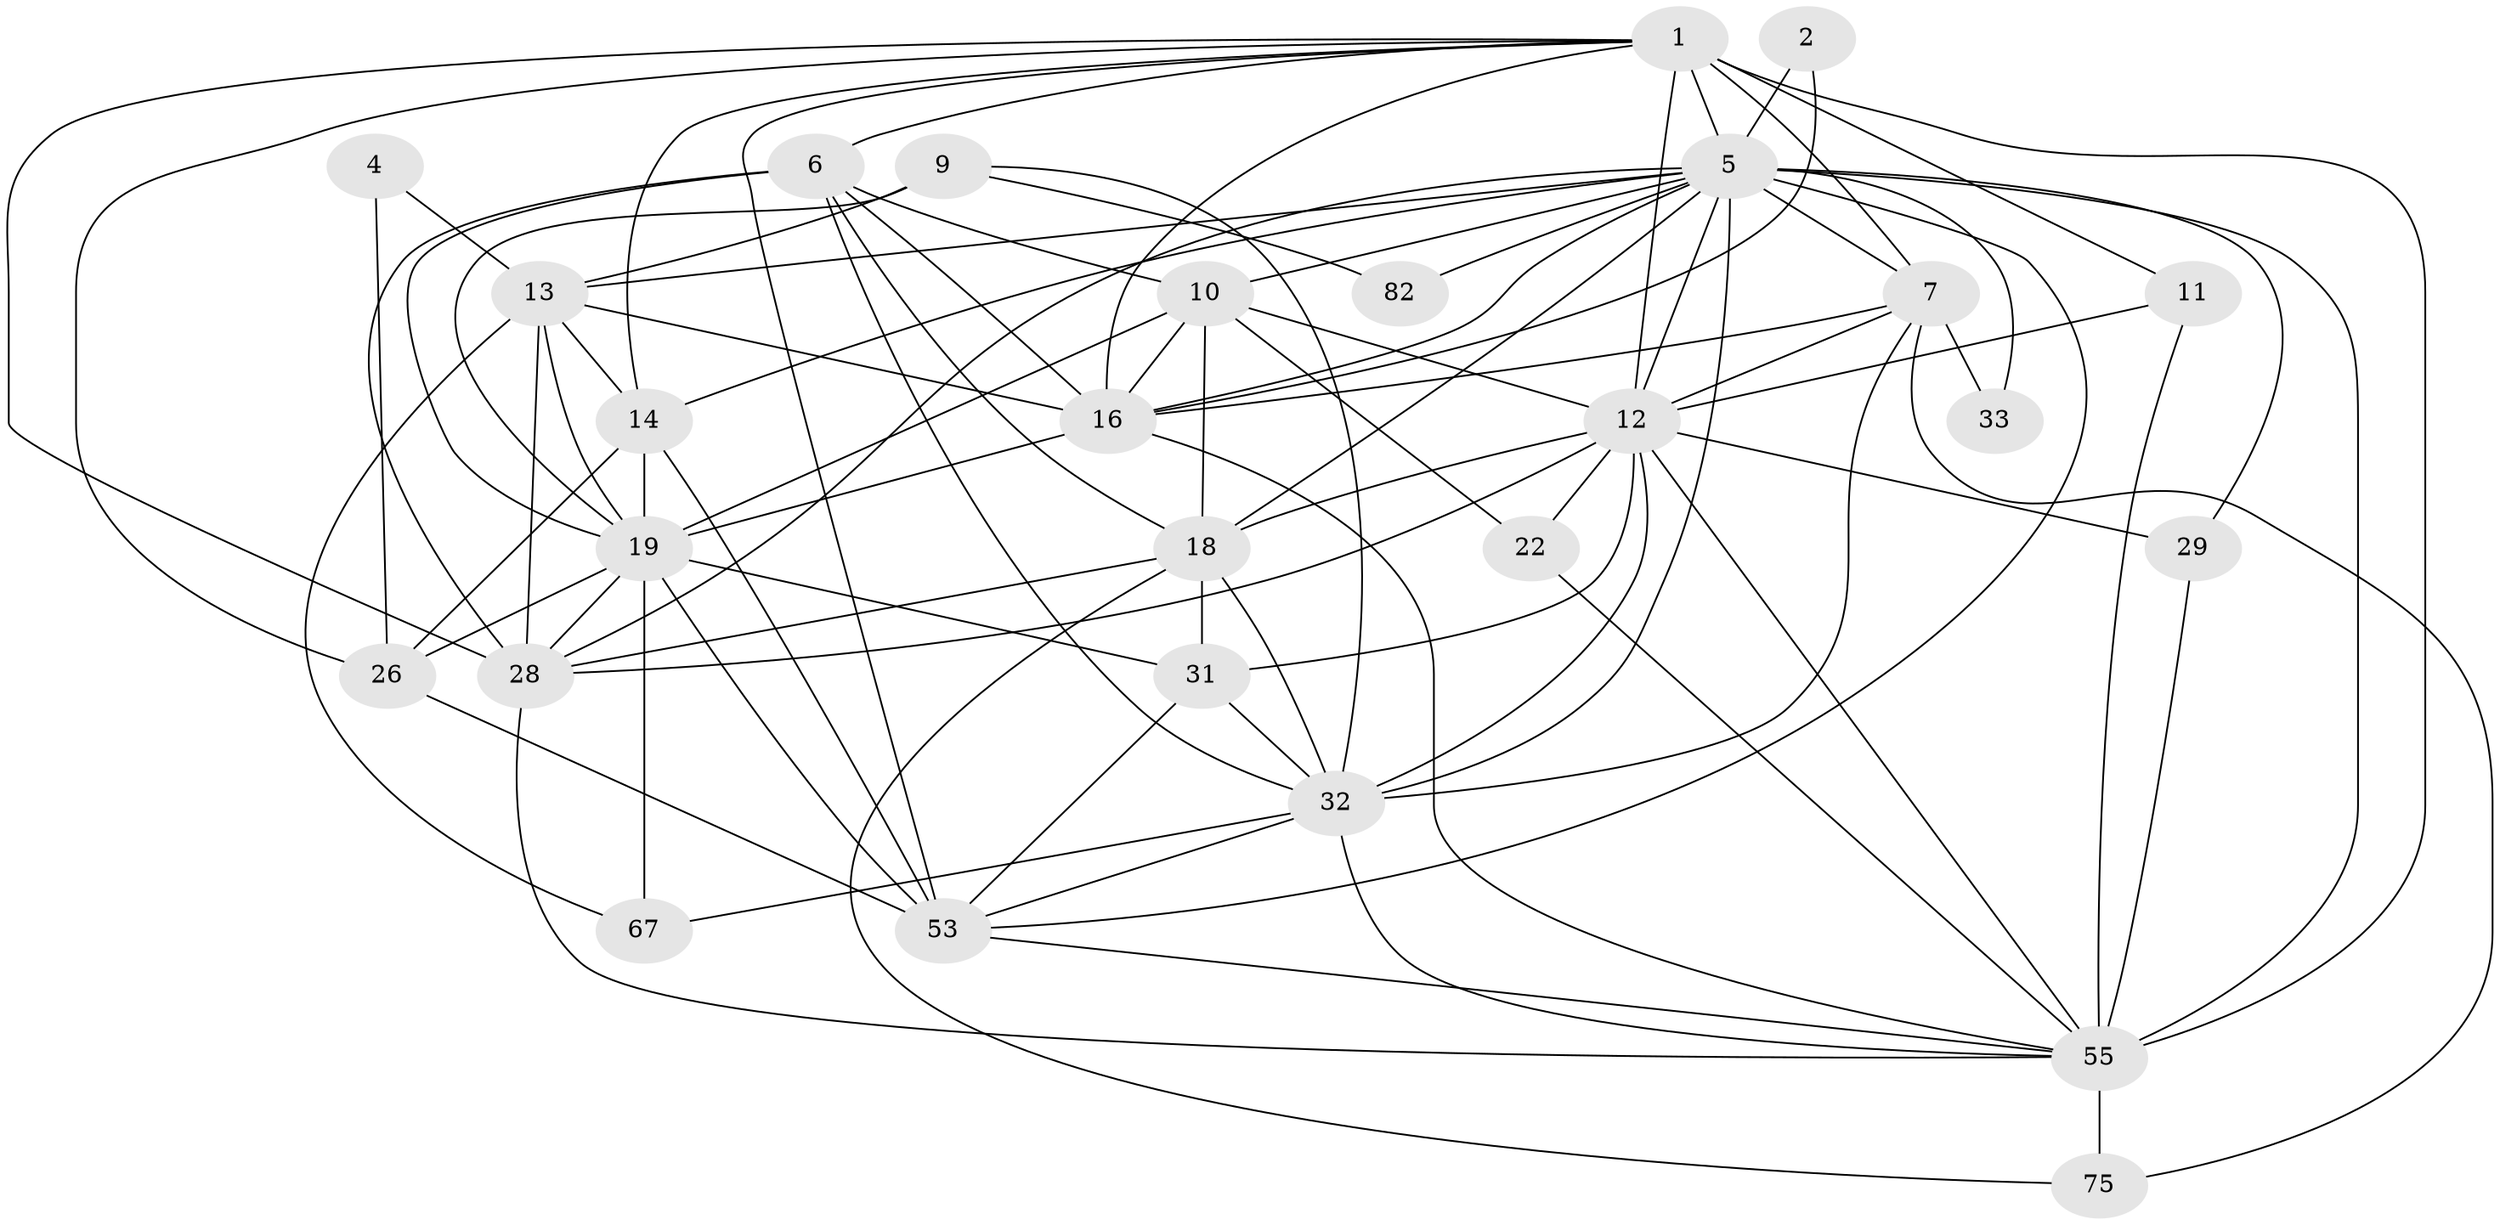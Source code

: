 // original degree distribution, {8: 0.010869565217391304, 3: 0.2608695652173913, 5: 0.21739130434782608, 2: 0.17391304347826086, 6: 0.07608695652173914, 4: 0.1956521739130435, 7: 0.06521739130434782}
// Generated by graph-tools (version 1.1) at 2025/18/03/04/25 18:18:42]
// undirected, 27 vertices, 88 edges
graph export_dot {
graph [start="1"]
  node [color=gray90,style=filled];
  1 [super="+17+3+8"];
  2;
  4;
  5 [super="+24"];
  6 [super="+74+42"];
  7 [super="+27+38"];
  9;
  10 [super="+52+90"];
  11 [super="+58"];
  12 [super="+15+85"];
  13 [super="+20"];
  14 [super="+39"];
  16 [super="+44+65+86+43+35"];
  18 [super="+40+49"];
  19 [super="+91+61"];
  22 [super="+30"];
  26 [super="+84+64"];
  28 [super="+36"];
  29;
  31 [super="+59+77"];
  32 [super="+63+51"];
  33;
  53 [super="+73+66"];
  55 [super="+60"];
  67;
  75;
  82;
  1 -- 12 [weight=2];
  1 -- 16 [weight=2];
  1 -- 53;
  1 -- 55 [weight=3];
  1 -- 11;
  1 -- 7 [weight=2];
  1 -- 26;
  1 -- 6;
  1 -- 14;
  1 -- 5 [weight=4];
  1 -- 28;
  2 -- 16;
  2 -- 5 [weight=2];
  4 -- 26;
  4 -- 13;
  5 -- 32 [weight=2];
  5 -- 33;
  5 -- 7 [weight=2];
  5 -- 10;
  5 -- 12;
  5 -- 13 [weight=4];
  5 -- 14;
  5 -- 16;
  5 -- 18 [weight=2];
  5 -- 82;
  5 -- 55 [weight=2];
  5 -- 29;
  5 -- 53;
  5 -- 28;
  6 -- 10 [weight=2];
  6 -- 18;
  6 -- 19;
  6 -- 16 [weight=2];
  6 -- 32;
  6 -- 28;
  7 -- 33 [weight=2];
  7 -- 75;
  7 -- 12;
  7 -- 16;
  7 -- 32;
  9 -- 82;
  9 -- 19;
  9 -- 13;
  9 -- 32;
  10 -- 18;
  10 -- 12;
  10 -- 19 [weight=2];
  10 -- 22;
  10 -- 16;
  11 -- 12;
  11 -- 55 [weight=2];
  12 -- 18 [weight=2];
  12 -- 55;
  12 -- 29;
  12 -- 31;
  12 -- 32 [weight=2];
  12 -- 22;
  12 -- 28;
  13 -- 16 [weight=2];
  13 -- 67;
  13 -- 19;
  13 -- 14;
  13 -- 28;
  14 -- 19;
  14 -- 26 [weight=2];
  14 -- 53;
  16 -- 19;
  16 -- 55 [weight=2];
  18 -- 28;
  18 -- 75;
  18 -- 32;
  18 -- 31;
  19 -- 67;
  19 -- 28;
  19 -- 53 [weight=2];
  19 -- 31;
  19 -- 26;
  22 -- 55;
  26 -- 53;
  28 -- 55;
  29 -- 55;
  31 -- 32;
  31 -- 53;
  32 -- 67;
  32 -- 55;
  32 -- 53;
  53 -- 55;
  55 -- 75;
}

